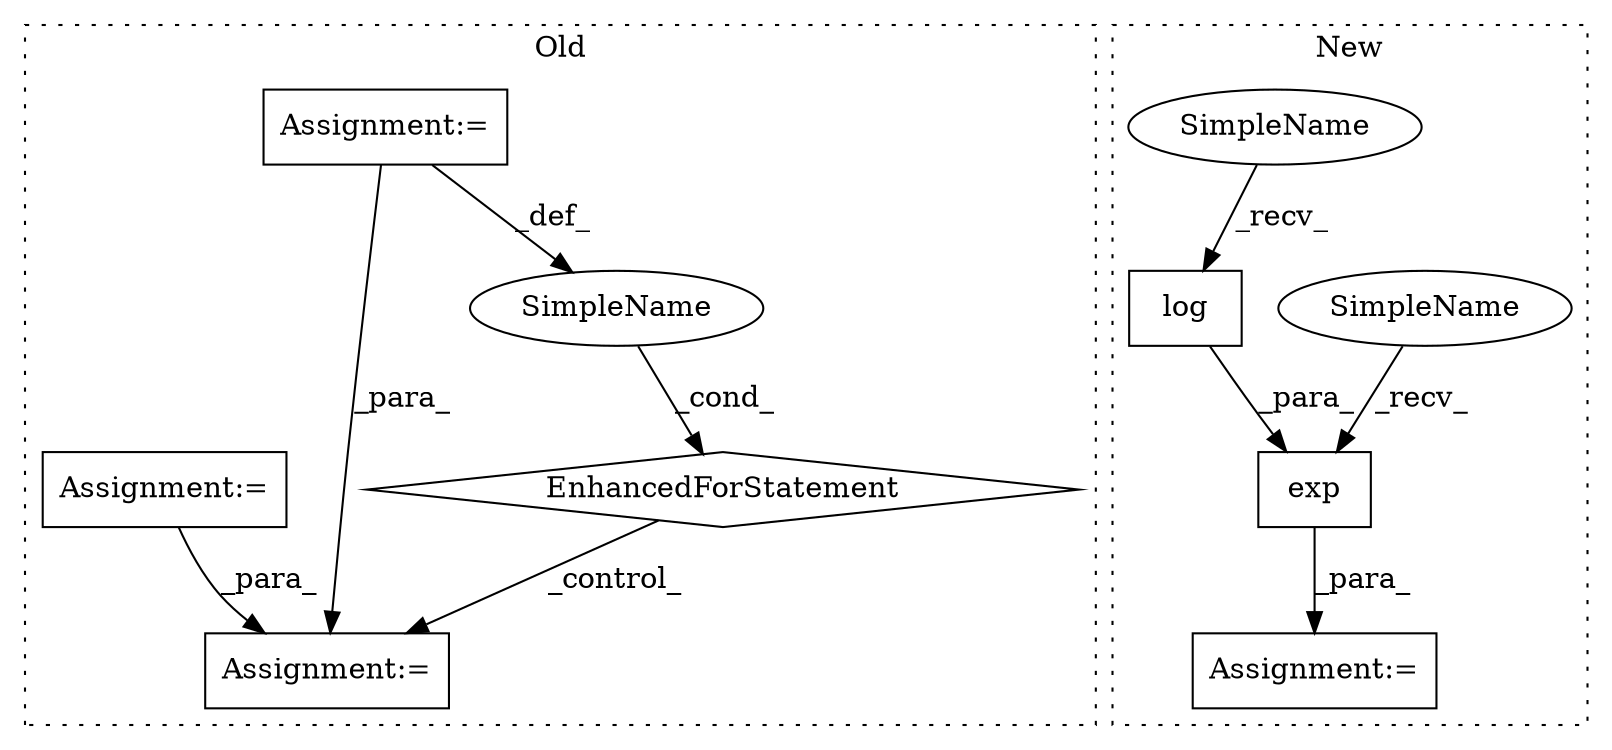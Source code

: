 digraph G {
subgraph cluster0 {
1 [label="EnhancedForStatement" a="70" s="13455,13530" l="57,2" shape="diamond"];
3 [label="Assignment:=" a="7" s="13455,13530" l="57,2" shape="box"];
4 [label="Assignment:=" a="7" s="13545" l="1" shape="box"];
5 [label="SimpleName" a="42" s="13516" l="1" shape="ellipse"];
6 [label="Assignment:=" a="7" s="13433" l="1" shape="box"];
label = "Old";
style="dotted";
}
subgraph cluster1 {
2 [label="log" a="32" s="11921,11936" l="4,1" shape="box"];
7 [label="Assignment:=" a="7" s="11860" l="1" shape="box"];
8 [label="exp" a="32" s="11867,11938" l="4,1" shape="box"];
9 [label="SimpleName" a="42" s="11861" l="5" shape="ellipse"];
10 [label="SimpleName" a="42" s="11915" l="5" shape="ellipse"];
label = "New";
style="dotted";
}
1 -> 4 [label="_control_"];
2 -> 8 [label="_para_"];
3 -> 5 [label="_def_"];
3 -> 4 [label="_para_"];
5 -> 1 [label="_cond_"];
6 -> 4 [label="_para_"];
8 -> 7 [label="_para_"];
9 -> 8 [label="_recv_"];
10 -> 2 [label="_recv_"];
}
